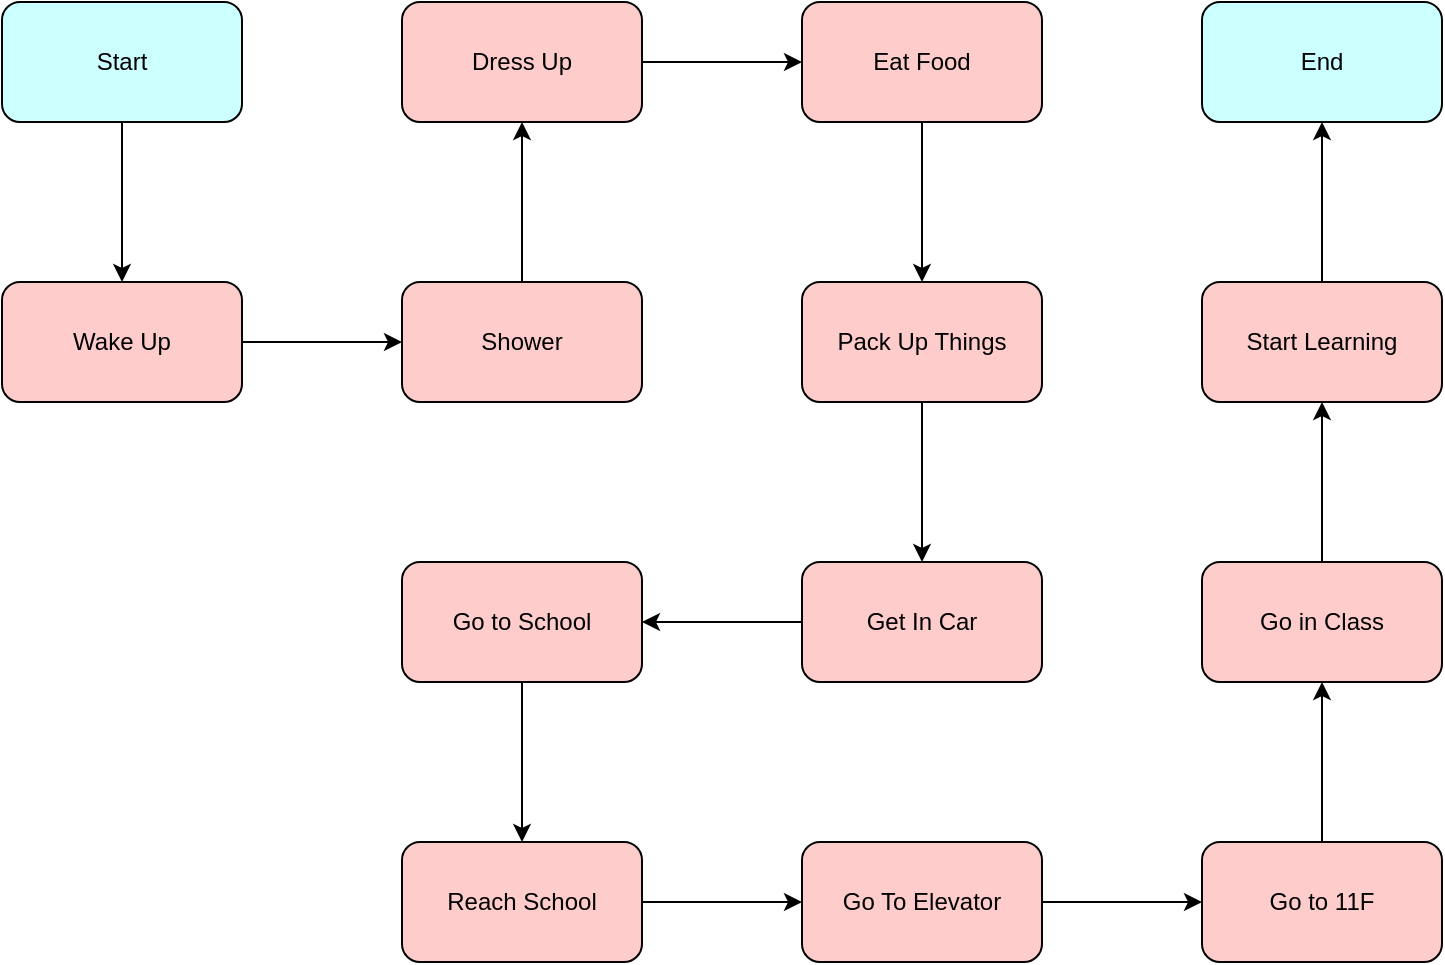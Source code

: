 <mxfile version="20.2.7" type="github">
  <diagram id="h-NFqrVE6677hA3WZ6Kd" name="Page-1">
    <mxGraphModel dx="1093" dy="649" grid="1" gridSize="10" guides="1" tooltips="1" connect="1" arrows="1" fold="1" page="1" pageScale="1" pageWidth="850" pageHeight="1100" math="0" shadow="0">
      <root>
        <mxCell id="0" />
        <mxCell id="1" parent="0" />
        <mxCell id="rxpSr4jhHBA46IbhnZZf-47" value="" style="edgeStyle=orthogonalEdgeStyle;rounded=0;orthogonalLoop=1;jettySize=auto;html=1;" edge="1" parent="1" source="rxpSr4jhHBA46IbhnZZf-17" target="rxpSr4jhHBA46IbhnZZf-46">
          <mxGeometry relative="1" as="geometry" />
        </mxCell>
        <mxCell id="rxpSr4jhHBA46IbhnZZf-17" value="Start" style="rounded=1;whiteSpace=wrap;html=1;fillColor=#CCFFFF;" vertex="1" parent="1">
          <mxGeometry x="40" y="20" width="120" height="60" as="geometry" />
        </mxCell>
        <mxCell id="rxpSr4jhHBA46IbhnZZf-49" value="" style="edgeStyle=orthogonalEdgeStyle;rounded=0;orthogonalLoop=1;jettySize=auto;html=1;" edge="1" parent="1" source="rxpSr4jhHBA46IbhnZZf-46" target="rxpSr4jhHBA46IbhnZZf-48">
          <mxGeometry relative="1" as="geometry" />
        </mxCell>
        <mxCell id="rxpSr4jhHBA46IbhnZZf-46" value="Wake Up" style="whiteSpace=wrap;html=1;rounded=1;fillColor=#FFCCCC;" vertex="1" parent="1">
          <mxGeometry x="40" y="160" width="120" height="60" as="geometry" />
        </mxCell>
        <mxCell id="rxpSr4jhHBA46IbhnZZf-51" value="" style="edgeStyle=orthogonalEdgeStyle;rounded=0;orthogonalLoop=1;jettySize=auto;html=1;" edge="1" parent="1" source="rxpSr4jhHBA46IbhnZZf-48" target="rxpSr4jhHBA46IbhnZZf-50">
          <mxGeometry relative="1" as="geometry" />
        </mxCell>
        <mxCell id="rxpSr4jhHBA46IbhnZZf-48" value="Shower" style="whiteSpace=wrap;html=1;rounded=1;fillColor=#FFCCCC;" vertex="1" parent="1">
          <mxGeometry x="240" y="160" width="120" height="60" as="geometry" />
        </mxCell>
        <mxCell id="rxpSr4jhHBA46IbhnZZf-53" value="" style="edgeStyle=orthogonalEdgeStyle;rounded=0;orthogonalLoop=1;jettySize=auto;html=1;" edge="1" parent="1" source="rxpSr4jhHBA46IbhnZZf-50" target="rxpSr4jhHBA46IbhnZZf-52">
          <mxGeometry relative="1" as="geometry" />
        </mxCell>
        <mxCell id="rxpSr4jhHBA46IbhnZZf-50" value="Dress Up" style="whiteSpace=wrap;html=1;rounded=1;fillColor=#FFCCCC;" vertex="1" parent="1">
          <mxGeometry x="240" y="20" width="120" height="60" as="geometry" />
        </mxCell>
        <mxCell id="rxpSr4jhHBA46IbhnZZf-55" value="" style="edgeStyle=orthogonalEdgeStyle;rounded=0;orthogonalLoop=1;jettySize=auto;html=1;" edge="1" parent="1" source="rxpSr4jhHBA46IbhnZZf-52" target="rxpSr4jhHBA46IbhnZZf-54">
          <mxGeometry relative="1" as="geometry" />
        </mxCell>
        <mxCell id="rxpSr4jhHBA46IbhnZZf-52" value="Eat Food" style="whiteSpace=wrap;html=1;rounded=1;fillColor=#FFCCCC;" vertex="1" parent="1">
          <mxGeometry x="440" y="20" width="120" height="60" as="geometry" />
        </mxCell>
        <mxCell id="rxpSr4jhHBA46IbhnZZf-57" value="" style="edgeStyle=orthogonalEdgeStyle;rounded=0;orthogonalLoop=1;jettySize=auto;html=1;" edge="1" parent="1" source="rxpSr4jhHBA46IbhnZZf-54" target="rxpSr4jhHBA46IbhnZZf-56">
          <mxGeometry relative="1" as="geometry" />
        </mxCell>
        <mxCell id="rxpSr4jhHBA46IbhnZZf-54" value="Pack Up Things" style="whiteSpace=wrap;html=1;rounded=1;fillColor=#FFCCCC;" vertex="1" parent="1">
          <mxGeometry x="440" y="160" width="120" height="60" as="geometry" />
        </mxCell>
        <mxCell id="rxpSr4jhHBA46IbhnZZf-59" value="" style="edgeStyle=orthogonalEdgeStyle;rounded=0;orthogonalLoop=1;jettySize=auto;html=1;" edge="1" parent="1" source="rxpSr4jhHBA46IbhnZZf-56" target="rxpSr4jhHBA46IbhnZZf-58">
          <mxGeometry relative="1" as="geometry" />
        </mxCell>
        <mxCell id="rxpSr4jhHBA46IbhnZZf-56" value="Get In Car" style="whiteSpace=wrap;html=1;rounded=1;fillColor=#FFCCCC;" vertex="1" parent="1">
          <mxGeometry x="440" y="300" width="120" height="60" as="geometry" />
        </mxCell>
        <mxCell id="rxpSr4jhHBA46IbhnZZf-61" value="" style="edgeStyle=orthogonalEdgeStyle;rounded=0;orthogonalLoop=1;jettySize=auto;html=1;" edge="1" parent="1" source="rxpSr4jhHBA46IbhnZZf-58" target="rxpSr4jhHBA46IbhnZZf-60">
          <mxGeometry relative="1" as="geometry" />
        </mxCell>
        <mxCell id="rxpSr4jhHBA46IbhnZZf-58" value="Go to School" style="whiteSpace=wrap;html=1;rounded=1;fillColor=#FFCCCC;" vertex="1" parent="1">
          <mxGeometry x="240" y="300" width="120" height="60" as="geometry" />
        </mxCell>
        <mxCell id="rxpSr4jhHBA46IbhnZZf-68" value="" style="edgeStyle=orthogonalEdgeStyle;rounded=0;orthogonalLoop=1;jettySize=auto;html=1;" edge="1" parent="1" source="rxpSr4jhHBA46IbhnZZf-60" target="rxpSr4jhHBA46IbhnZZf-67">
          <mxGeometry relative="1" as="geometry" />
        </mxCell>
        <mxCell id="rxpSr4jhHBA46IbhnZZf-60" value="Reach School" style="whiteSpace=wrap;html=1;rounded=1;fillColor=#FFCCCC;" vertex="1" parent="1">
          <mxGeometry x="240" y="440" width="120" height="60" as="geometry" />
        </mxCell>
        <mxCell id="rxpSr4jhHBA46IbhnZZf-70" value="" style="edgeStyle=orthogonalEdgeStyle;rounded=0;orthogonalLoop=1;jettySize=auto;html=1;" edge="1" parent="1" source="rxpSr4jhHBA46IbhnZZf-67" target="rxpSr4jhHBA46IbhnZZf-69">
          <mxGeometry relative="1" as="geometry" />
        </mxCell>
        <mxCell id="rxpSr4jhHBA46IbhnZZf-67" value="Go To Elevator" style="whiteSpace=wrap;html=1;rounded=1;fillColor=#FFCCCC;" vertex="1" parent="1">
          <mxGeometry x="440" y="440" width="120" height="60" as="geometry" />
        </mxCell>
        <mxCell id="rxpSr4jhHBA46IbhnZZf-72" value="" style="edgeStyle=orthogonalEdgeStyle;rounded=0;orthogonalLoop=1;jettySize=auto;html=1;" edge="1" parent="1" source="rxpSr4jhHBA46IbhnZZf-69" target="rxpSr4jhHBA46IbhnZZf-71">
          <mxGeometry relative="1" as="geometry" />
        </mxCell>
        <mxCell id="rxpSr4jhHBA46IbhnZZf-69" value="Go to 11F" style="whiteSpace=wrap;html=1;rounded=1;fillColor=#FFCCCC;" vertex="1" parent="1">
          <mxGeometry x="640" y="440" width="120" height="60" as="geometry" />
        </mxCell>
        <mxCell id="rxpSr4jhHBA46IbhnZZf-74" value="" style="edgeStyle=orthogonalEdgeStyle;rounded=0;orthogonalLoop=1;jettySize=auto;html=1;" edge="1" parent="1" source="rxpSr4jhHBA46IbhnZZf-71" target="rxpSr4jhHBA46IbhnZZf-73">
          <mxGeometry relative="1" as="geometry" />
        </mxCell>
        <mxCell id="rxpSr4jhHBA46IbhnZZf-71" value="Go in Class" style="whiteSpace=wrap;html=1;rounded=1;fillColor=#FFCCCC;" vertex="1" parent="1">
          <mxGeometry x="640" y="300" width="120" height="60" as="geometry" />
        </mxCell>
        <mxCell id="rxpSr4jhHBA46IbhnZZf-76" value="" style="edgeStyle=orthogonalEdgeStyle;rounded=0;orthogonalLoop=1;jettySize=auto;html=1;" edge="1" parent="1" source="rxpSr4jhHBA46IbhnZZf-73" target="rxpSr4jhHBA46IbhnZZf-75">
          <mxGeometry relative="1" as="geometry" />
        </mxCell>
        <mxCell id="rxpSr4jhHBA46IbhnZZf-73" value="Start Learning" style="whiteSpace=wrap;html=1;rounded=1;fillColor=#FFCCCC;" vertex="1" parent="1">
          <mxGeometry x="640" y="160" width="120" height="60" as="geometry" />
        </mxCell>
        <mxCell id="rxpSr4jhHBA46IbhnZZf-75" value="End" style="whiteSpace=wrap;html=1;rounded=1;fillColor=#CCFFFF;" vertex="1" parent="1">
          <mxGeometry x="640" y="20" width="120" height="60" as="geometry" />
        </mxCell>
      </root>
    </mxGraphModel>
  </diagram>
</mxfile>
